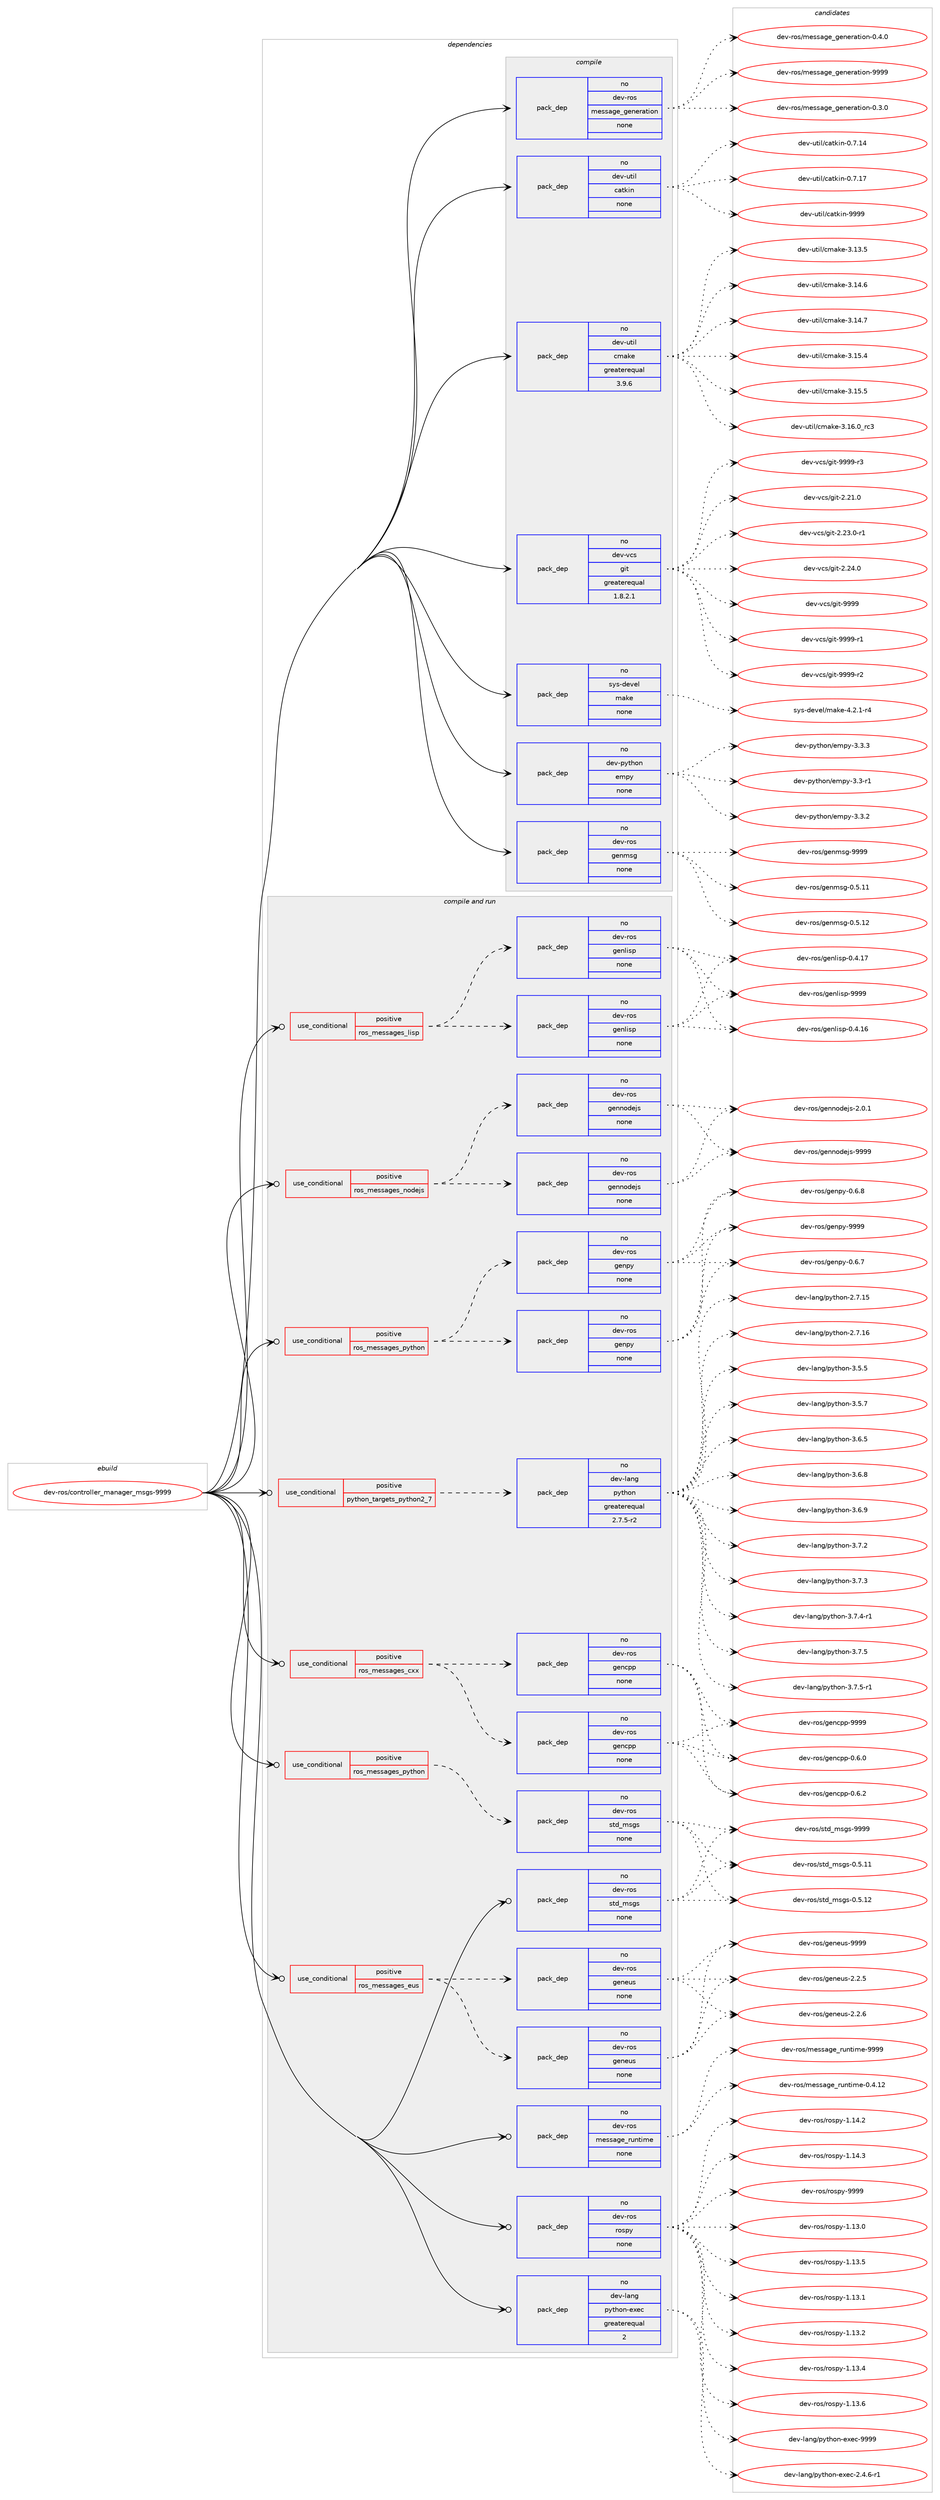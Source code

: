 digraph prolog {

# *************
# Graph options
# *************

newrank=true;
concentrate=true;
compound=true;
graph [rankdir=LR,fontname=Helvetica,fontsize=10,ranksep=1.5];#, ranksep=2.5, nodesep=0.2];
edge  [arrowhead=vee];
node  [fontname=Helvetica,fontsize=10];

# **********
# The ebuild
# **********

subgraph cluster_leftcol {
color=gray;
rank=same;
label=<<i>ebuild</i>>;
id [label="dev-ros/controller_manager_msgs-9999", color=red, width=4, href="../dev-ros/controller_manager_msgs-9999.svg"];
}

# ****************
# The dependencies
# ****************

subgraph cluster_midcol {
color=gray;
label=<<i>dependencies</i>>;
subgraph cluster_compile {
fillcolor="#eeeeee";
style=filled;
label=<<i>compile</i>>;
subgraph pack485468 {
dependency650347 [label=<<TABLE BORDER="0" CELLBORDER="1" CELLSPACING="0" CELLPADDING="4" WIDTH="220"><TR><TD ROWSPAN="6" CELLPADDING="30">pack_dep</TD></TR><TR><TD WIDTH="110">no</TD></TR><TR><TD>dev-python</TD></TR><TR><TD>empy</TD></TR><TR><TD>none</TD></TR><TR><TD></TD></TR></TABLE>>, shape=none, color=blue];
}
id:e -> dependency650347:w [weight=20,style="solid",arrowhead="vee"];
subgraph pack485469 {
dependency650348 [label=<<TABLE BORDER="0" CELLBORDER="1" CELLSPACING="0" CELLPADDING="4" WIDTH="220"><TR><TD ROWSPAN="6" CELLPADDING="30">pack_dep</TD></TR><TR><TD WIDTH="110">no</TD></TR><TR><TD>dev-ros</TD></TR><TR><TD>genmsg</TD></TR><TR><TD>none</TD></TR><TR><TD></TD></TR></TABLE>>, shape=none, color=blue];
}
id:e -> dependency650348:w [weight=20,style="solid",arrowhead="vee"];
subgraph pack485470 {
dependency650349 [label=<<TABLE BORDER="0" CELLBORDER="1" CELLSPACING="0" CELLPADDING="4" WIDTH="220"><TR><TD ROWSPAN="6" CELLPADDING="30">pack_dep</TD></TR><TR><TD WIDTH="110">no</TD></TR><TR><TD>dev-ros</TD></TR><TR><TD>message_generation</TD></TR><TR><TD>none</TD></TR><TR><TD></TD></TR></TABLE>>, shape=none, color=blue];
}
id:e -> dependency650349:w [weight=20,style="solid",arrowhead="vee"];
subgraph pack485471 {
dependency650350 [label=<<TABLE BORDER="0" CELLBORDER="1" CELLSPACING="0" CELLPADDING="4" WIDTH="220"><TR><TD ROWSPAN="6" CELLPADDING="30">pack_dep</TD></TR><TR><TD WIDTH="110">no</TD></TR><TR><TD>dev-util</TD></TR><TR><TD>catkin</TD></TR><TR><TD>none</TD></TR><TR><TD></TD></TR></TABLE>>, shape=none, color=blue];
}
id:e -> dependency650350:w [weight=20,style="solid",arrowhead="vee"];
subgraph pack485472 {
dependency650351 [label=<<TABLE BORDER="0" CELLBORDER="1" CELLSPACING="0" CELLPADDING="4" WIDTH="220"><TR><TD ROWSPAN="6" CELLPADDING="30">pack_dep</TD></TR><TR><TD WIDTH="110">no</TD></TR><TR><TD>dev-util</TD></TR><TR><TD>cmake</TD></TR><TR><TD>greaterequal</TD></TR><TR><TD>3.9.6</TD></TR></TABLE>>, shape=none, color=blue];
}
id:e -> dependency650351:w [weight=20,style="solid",arrowhead="vee"];
subgraph pack485473 {
dependency650352 [label=<<TABLE BORDER="0" CELLBORDER="1" CELLSPACING="0" CELLPADDING="4" WIDTH="220"><TR><TD ROWSPAN="6" CELLPADDING="30">pack_dep</TD></TR><TR><TD WIDTH="110">no</TD></TR><TR><TD>dev-vcs</TD></TR><TR><TD>git</TD></TR><TR><TD>greaterequal</TD></TR><TR><TD>1.8.2.1</TD></TR></TABLE>>, shape=none, color=blue];
}
id:e -> dependency650352:w [weight=20,style="solid",arrowhead="vee"];
subgraph pack485474 {
dependency650353 [label=<<TABLE BORDER="0" CELLBORDER="1" CELLSPACING="0" CELLPADDING="4" WIDTH="220"><TR><TD ROWSPAN="6" CELLPADDING="30">pack_dep</TD></TR><TR><TD WIDTH="110">no</TD></TR><TR><TD>sys-devel</TD></TR><TR><TD>make</TD></TR><TR><TD>none</TD></TR><TR><TD></TD></TR></TABLE>>, shape=none, color=blue];
}
id:e -> dependency650353:w [weight=20,style="solid",arrowhead="vee"];
}
subgraph cluster_compileandrun {
fillcolor="#eeeeee";
style=filled;
label=<<i>compile and run</i>>;
subgraph cond152973 {
dependency650354 [label=<<TABLE BORDER="0" CELLBORDER="1" CELLSPACING="0" CELLPADDING="4"><TR><TD ROWSPAN="3" CELLPADDING="10">use_conditional</TD></TR><TR><TD>positive</TD></TR><TR><TD>python_targets_python2_7</TD></TR></TABLE>>, shape=none, color=red];
subgraph pack485475 {
dependency650355 [label=<<TABLE BORDER="0" CELLBORDER="1" CELLSPACING="0" CELLPADDING="4" WIDTH="220"><TR><TD ROWSPAN="6" CELLPADDING="30">pack_dep</TD></TR><TR><TD WIDTH="110">no</TD></TR><TR><TD>dev-lang</TD></TR><TR><TD>python</TD></TR><TR><TD>greaterequal</TD></TR><TR><TD>2.7.5-r2</TD></TR></TABLE>>, shape=none, color=blue];
}
dependency650354:e -> dependency650355:w [weight=20,style="dashed",arrowhead="vee"];
}
id:e -> dependency650354:w [weight=20,style="solid",arrowhead="odotvee"];
subgraph cond152974 {
dependency650356 [label=<<TABLE BORDER="0" CELLBORDER="1" CELLSPACING="0" CELLPADDING="4"><TR><TD ROWSPAN="3" CELLPADDING="10">use_conditional</TD></TR><TR><TD>positive</TD></TR><TR><TD>ros_messages_cxx</TD></TR></TABLE>>, shape=none, color=red];
subgraph pack485476 {
dependency650357 [label=<<TABLE BORDER="0" CELLBORDER="1" CELLSPACING="0" CELLPADDING="4" WIDTH="220"><TR><TD ROWSPAN="6" CELLPADDING="30">pack_dep</TD></TR><TR><TD WIDTH="110">no</TD></TR><TR><TD>dev-ros</TD></TR><TR><TD>gencpp</TD></TR><TR><TD>none</TD></TR><TR><TD></TD></TR></TABLE>>, shape=none, color=blue];
}
dependency650356:e -> dependency650357:w [weight=20,style="dashed",arrowhead="vee"];
subgraph pack485477 {
dependency650358 [label=<<TABLE BORDER="0" CELLBORDER="1" CELLSPACING="0" CELLPADDING="4" WIDTH="220"><TR><TD ROWSPAN="6" CELLPADDING="30">pack_dep</TD></TR><TR><TD WIDTH="110">no</TD></TR><TR><TD>dev-ros</TD></TR><TR><TD>gencpp</TD></TR><TR><TD>none</TD></TR><TR><TD></TD></TR></TABLE>>, shape=none, color=blue];
}
dependency650356:e -> dependency650358:w [weight=20,style="dashed",arrowhead="vee"];
}
id:e -> dependency650356:w [weight=20,style="solid",arrowhead="odotvee"];
subgraph cond152975 {
dependency650359 [label=<<TABLE BORDER="0" CELLBORDER="1" CELLSPACING="0" CELLPADDING="4"><TR><TD ROWSPAN="3" CELLPADDING="10">use_conditional</TD></TR><TR><TD>positive</TD></TR><TR><TD>ros_messages_eus</TD></TR></TABLE>>, shape=none, color=red];
subgraph pack485478 {
dependency650360 [label=<<TABLE BORDER="0" CELLBORDER="1" CELLSPACING="0" CELLPADDING="4" WIDTH="220"><TR><TD ROWSPAN="6" CELLPADDING="30">pack_dep</TD></TR><TR><TD WIDTH="110">no</TD></TR><TR><TD>dev-ros</TD></TR><TR><TD>geneus</TD></TR><TR><TD>none</TD></TR><TR><TD></TD></TR></TABLE>>, shape=none, color=blue];
}
dependency650359:e -> dependency650360:w [weight=20,style="dashed",arrowhead="vee"];
subgraph pack485479 {
dependency650361 [label=<<TABLE BORDER="0" CELLBORDER="1" CELLSPACING="0" CELLPADDING="4" WIDTH="220"><TR><TD ROWSPAN="6" CELLPADDING="30">pack_dep</TD></TR><TR><TD WIDTH="110">no</TD></TR><TR><TD>dev-ros</TD></TR><TR><TD>geneus</TD></TR><TR><TD>none</TD></TR><TR><TD></TD></TR></TABLE>>, shape=none, color=blue];
}
dependency650359:e -> dependency650361:w [weight=20,style="dashed",arrowhead="vee"];
}
id:e -> dependency650359:w [weight=20,style="solid",arrowhead="odotvee"];
subgraph cond152976 {
dependency650362 [label=<<TABLE BORDER="0" CELLBORDER="1" CELLSPACING="0" CELLPADDING="4"><TR><TD ROWSPAN="3" CELLPADDING="10">use_conditional</TD></TR><TR><TD>positive</TD></TR><TR><TD>ros_messages_lisp</TD></TR></TABLE>>, shape=none, color=red];
subgraph pack485480 {
dependency650363 [label=<<TABLE BORDER="0" CELLBORDER="1" CELLSPACING="0" CELLPADDING="4" WIDTH="220"><TR><TD ROWSPAN="6" CELLPADDING="30">pack_dep</TD></TR><TR><TD WIDTH="110">no</TD></TR><TR><TD>dev-ros</TD></TR><TR><TD>genlisp</TD></TR><TR><TD>none</TD></TR><TR><TD></TD></TR></TABLE>>, shape=none, color=blue];
}
dependency650362:e -> dependency650363:w [weight=20,style="dashed",arrowhead="vee"];
subgraph pack485481 {
dependency650364 [label=<<TABLE BORDER="0" CELLBORDER="1" CELLSPACING="0" CELLPADDING="4" WIDTH="220"><TR><TD ROWSPAN="6" CELLPADDING="30">pack_dep</TD></TR><TR><TD WIDTH="110">no</TD></TR><TR><TD>dev-ros</TD></TR><TR><TD>genlisp</TD></TR><TR><TD>none</TD></TR><TR><TD></TD></TR></TABLE>>, shape=none, color=blue];
}
dependency650362:e -> dependency650364:w [weight=20,style="dashed",arrowhead="vee"];
}
id:e -> dependency650362:w [weight=20,style="solid",arrowhead="odotvee"];
subgraph cond152977 {
dependency650365 [label=<<TABLE BORDER="0" CELLBORDER="1" CELLSPACING="0" CELLPADDING="4"><TR><TD ROWSPAN="3" CELLPADDING="10">use_conditional</TD></TR><TR><TD>positive</TD></TR><TR><TD>ros_messages_nodejs</TD></TR></TABLE>>, shape=none, color=red];
subgraph pack485482 {
dependency650366 [label=<<TABLE BORDER="0" CELLBORDER="1" CELLSPACING="0" CELLPADDING="4" WIDTH="220"><TR><TD ROWSPAN="6" CELLPADDING="30">pack_dep</TD></TR><TR><TD WIDTH="110">no</TD></TR><TR><TD>dev-ros</TD></TR><TR><TD>gennodejs</TD></TR><TR><TD>none</TD></TR><TR><TD></TD></TR></TABLE>>, shape=none, color=blue];
}
dependency650365:e -> dependency650366:w [weight=20,style="dashed",arrowhead="vee"];
subgraph pack485483 {
dependency650367 [label=<<TABLE BORDER="0" CELLBORDER="1" CELLSPACING="0" CELLPADDING="4" WIDTH="220"><TR><TD ROWSPAN="6" CELLPADDING="30">pack_dep</TD></TR><TR><TD WIDTH="110">no</TD></TR><TR><TD>dev-ros</TD></TR><TR><TD>gennodejs</TD></TR><TR><TD>none</TD></TR><TR><TD></TD></TR></TABLE>>, shape=none, color=blue];
}
dependency650365:e -> dependency650367:w [weight=20,style="dashed",arrowhead="vee"];
}
id:e -> dependency650365:w [weight=20,style="solid",arrowhead="odotvee"];
subgraph cond152978 {
dependency650368 [label=<<TABLE BORDER="0" CELLBORDER="1" CELLSPACING="0" CELLPADDING="4"><TR><TD ROWSPAN="3" CELLPADDING="10">use_conditional</TD></TR><TR><TD>positive</TD></TR><TR><TD>ros_messages_python</TD></TR></TABLE>>, shape=none, color=red];
subgraph pack485484 {
dependency650369 [label=<<TABLE BORDER="0" CELLBORDER="1" CELLSPACING="0" CELLPADDING="4" WIDTH="220"><TR><TD ROWSPAN="6" CELLPADDING="30">pack_dep</TD></TR><TR><TD WIDTH="110">no</TD></TR><TR><TD>dev-ros</TD></TR><TR><TD>genpy</TD></TR><TR><TD>none</TD></TR><TR><TD></TD></TR></TABLE>>, shape=none, color=blue];
}
dependency650368:e -> dependency650369:w [weight=20,style="dashed",arrowhead="vee"];
subgraph pack485485 {
dependency650370 [label=<<TABLE BORDER="0" CELLBORDER="1" CELLSPACING="0" CELLPADDING="4" WIDTH="220"><TR><TD ROWSPAN="6" CELLPADDING="30">pack_dep</TD></TR><TR><TD WIDTH="110">no</TD></TR><TR><TD>dev-ros</TD></TR><TR><TD>genpy</TD></TR><TR><TD>none</TD></TR><TR><TD></TD></TR></TABLE>>, shape=none, color=blue];
}
dependency650368:e -> dependency650370:w [weight=20,style="dashed",arrowhead="vee"];
}
id:e -> dependency650368:w [weight=20,style="solid",arrowhead="odotvee"];
subgraph cond152979 {
dependency650371 [label=<<TABLE BORDER="0" CELLBORDER="1" CELLSPACING="0" CELLPADDING="4"><TR><TD ROWSPAN="3" CELLPADDING="10">use_conditional</TD></TR><TR><TD>positive</TD></TR><TR><TD>ros_messages_python</TD></TR></TABLE>>, shape=none, color=red];
subgraph pack485486 {
dependency650372 [label=<<TABLE BORDER="0" CELLBORDER="1" CELLSPACING="0" CELLPADDING="4" WIDTH="220"><TR><TD ROWSPAN="6" CELLPADDING="30">pack_dep</TD></TR><TR><TD WIDTH="110">no</TD></TR><TR><TD>dev-ros</TD></TR><TR><TD>std_msgs</TD></TR><TR><TD>none</TD></TR><TR><TD></TD></TR></TABLE>>, shape=none, color=blue];
}
dependency650371:e -> dependency650372:w [weight=20,style="dashed",arrowhead="vee"];
}
id:e -> dependency650371:w [weight=20,style="solid",arrowhead="odotvee"];
subgraph pack485487 {
dependency650373 [label=<<TABLE BORDER="0" CELLBORDER="1" CELLSPACING="0" CELLPADDING="4" WIDTH="220"><TR><TD ROWSPAN="6" CELLPADDING="30">pack_dep</TD></TR><TR><TD WIDTH="110">no</TD></TR><TR><TD>dev-lang</TD></TR><TR><TD>python-exec</TD></TR><TR><TD>greaterequal</TD></TR><TR><TD>2</TD></TR></TABLE>>, shape=none, color=blue];
}
id:e -> dependency650373:w [weight=20,style="solid",arrowhead="odotvee"];
subgraph pack485488 {
dependency650374 [label=<<TABLE BORDER="0" CELLBORDER="1" CELLSPACING="0" CELLPADDING="4" WIDTH="220"><TR><TD ROWSPAN="6" CELLPADDING="30">pack_dep</TD></TR><TR><TD WIDTH="110">no</TD></TR><TR><TD>dev-ros</TD></TR><TR><TD>message_runtime</TD></TR><TR><TD>none</TD></TR><TR><TD></TD></TR></TABLE>>, shape=none, color=blue];
}
id:e -> dependency650374:w [weight=20,style="solid",arrowhead="odotvee"];
subgraph pack485489 {
dependency650375 [label=<<TABLE BORDER="0" CELLBORDER="1" CELLSPACING="0" CELLPADDING="4" WIDTH="220"><TR><TD ROWSPAN="6" CELLPADDING="30">pack_dep</TD></TR><TR><TD WIDTH="110">no</TD></TR><TR><TD>dev-ros</TD></TR><TR><TD>rospy</TD></TR><TR><TD>none</TD></TR><TR><TD></TD></TR></TABLE>>, shape=none, color=blue];
}
id:e -> dependency650375:w [weight=20,style="solid",arrowhead="odotvee"];
subgraph pack485490 {
dependency650376 [label=<<TABLE BORDER="0" CELLBORDER="1" CELLSPACING="0" CELLPADDING="4" WIDTH="220"><TR><TD ROWSPAN="6" CELLPADDING="30">pack_dep</TD></TR><TR><TD WIDTH="110">no</TD></TR><TR><TD>dev-ros</TD></TR><TR><TD>std_msgs</TD></TR><TR><TD>none</TD></TR><TR><TD></TD></TR></TABLE>>, shape=none, color=blue];
}
id:e -> dependency650376:w [weight=20,style="solid",arrowhead="odotvee"];
}
subgraph cluster_run {
fillcolor="#eeeeee";
style=filled;
label=<<i>run</i>>;
}
}

# **************
# The candidates
# **************

subgraph cluster_choices {
rank=same;
color=gray;
label=<<i>candidates</i>>;

subgraph choice485468 {
color=black;
nodesep=1;
choice1001011184511212111610411111047101109112121455146514511449 [label="dev-python/empy-3.3-r1", color=red, width=4,href="../dev-python/empy-3.3-r1.svg"];
choice1001011184511212111610411111047101109112121455146514650 [label="dev-python/empy-3.3.2", color=red, width=4,href="../dev-python/empy-3.3.2.svg"];
choice1001011184511212111610411111047101109112121455146514651 [label="dev-python/empy-3.3.3", color=red, width=4,href="../dev-python/empy-3.3.3.svg"];
dependency650347:e -> choice1001011184511212111610411111047101109112121455146514511449:w [style=dotted,weight="100"];
dependency650347:e -> choice1001011184511212111610411111047101109112121455146514650:w [style=dotted,weight="100"];
dependency650347:e -> choice1001011184511212111610411111047101109112121455146514651:w [style=dotted,weight="100"];
}
subgraph choice485469 {
color=black;
nodesep=1;
choice100101118451141111154710310111010911510345484653464949 [label="dev-ros/genmsg-0.5.11", color=red, width=4,href="../dev-ros/genmsg-0.5.11.svg"];
choice100101118451141111154710310111010911510345484653464950 [label="dev-ros/genmsg-0.5.12", color=red, width=4,href="../dev-ros/genmsg-0.5.12.svg"];
choice10010111845114111115471031011101091151034557575757 [label="dev-ros/genmsg-9999", color=red, width=4,href="../dev-ros/genmsg-9999.svg"];
dependency650348:e -> choice100101118451141111154710310111010911510345484653464949:w [style=dotted,weight="100"];
dependency650348:e -> choice100101118451141111154710310111010911510345484653464950:w [style=dotted,weight="100"];
dependency650348:e -> choice10010111845114111115471031011101091151034557575757:w [style=dotted,weight="100"];
}
subgraph choice485470 {
color=black;
nodesep=1;
choice1001011184511411111547109101115115971031019510310111010111497116105111110454846514648 [label="dev-ros/message_generation-0.3.0", color=red, width=4,href="../dev-ros/message_generation-0.3.0.svg"];
choice1001011184511411111547109101115115971031019510310111010111497116105111110454846524648 [label="dev-ros/message_generation-0.4.0", color=red, width=4,href="../dev-ros/message_generation-0.4.0.svg"];
choice10010111845114111115471091011151159710310195103101110101114971161051111104557575757 [label="dev-ros/message_generation-9999", color=red, width=4,href="../dev-ros/message_generation-9999.svg"];
dependency650349:e -> choice1001011184511411111547109101115115971031019510310111010111497116105111110454846514648:w [style=dotted,weight="100"];
dependency650349:e -> choice1001011184511411111547109101115115971031019510310111010111497116105111110454846524648:w [style=dotted,weight="100"];
dependency650349:e -> choice10010111845114111115471091011151159710310195103101110101114971161051111104557575757:w [style=dotted,weight="100"];
}
subgraph choice485471 {
color=black;
nodesep=1;
choice1001011184511711610510847999711610710511045484655464952 [label="dev-util/catkin-0.7.14", color=red, width=4,href="../dev-util/catkin-0.7.14.svg"];
choice1001011184511711610510847999711610710511045484655464955 [label="dev-util/catkin-0.7.17", color=red, width=4,href="../dev-util/catkin-0.7.17.svg"];
choice100101118451171161051084799971161071051104557575757 [label="dev-util/catkin-9999", color=red, width=4,href="../dev-util/catkin-9999.svg"];
dependency650350:e -> choice1001011184511711610510847999711610710511045484655464952:w [style=dotted,weight="100"];
dependency650350:e -> choice1001011184511711610510847999711610710511045484655464955:w [style=dotted,weight="100"];
dependency650350:e -> choice100101118451171161051084799971161071051104557575757:w [style=dotted,weight="100"];
}
subgraph choice485472 {
color=black;
nodesep=1;
choice1001011184511711610510847991099710710145514649514653 [label="dev-util/cmake-3.13.5", color=red, width=4,href="../dev-util/cmake-3.13.5.svg"];
choice1001011184511711610510847991099710710145514649524654 [label="dev-util/cmake-3.14.6", color=red, width=4,href="../dev-util/cmake-3.14.6.svg"];
choice1001011184511711610510847991099710710145514649524655 [label="dev-util/cmake-3.14.7", color=red, width=4,href="../dev-util/cmake-3.14.7.svg"];
choice1001011184511711610510847991099710710145514649534652 [label="dev-util/cmake-3.15.4", color=red, width=4,href="../dev-util/cmake-3.15.4.svg"];
choice1001011184511711610510847991099710710145514649534653 [label="dev-util/cmake-3.15.5", color=red, width=4,href="../dev-util/cmake-3.15.5.svg"];
choice1001011184511711610510847991099710710145514649544648951149951 [label="dev-util/cmake-3.16.0_rc3", color=red, width=4,href="../dev-util/cmake-3.16.0_rc3.svg"];
dependency650351:e -> choice1001011184511711610510847991099710710145514649514653:w [style=dotted,weight="100"];
dependency650351:e -> choice1001011184511711610510847991099710710145514649524654:w [style=dotted,weight="100"];
dependency650351:e -> choice1001011184511711610510847991099710710145514649524655:w [style=dotted,weight="100"];
dependency650351:e -> choice1001011184511711610510847991099710710145514649534652:w [style=dotted,weight="100"];
dependency650351:e -> choice1001011184511711610510847991099710710145514649534653:w [style=dotted,weight="100"];
dependency650351:e -> choice1001011184511711610510847991099710710145514649544648951149951:w [style=dotted,weight="100"];
}
subgraph choice485473 {
color=black;
nodesep=1;
choice10010111845118991154710310511645504650494648 [label="dev-vcs/git-2.21.0", color=red, width=4,href="../dev-vcs/git-2.21.0.svg"];
choice100101118451189911547103105116455046505146484511449 [label="dev-vcs/git-2.23.0-r1", color=red, width=4,href="../dev-vcs/git-2.23.0-r1.svg"];
choice10010111845118991154710310511645504650524648 [label="dev-vcs/git-2.24.0", color=red, width=4,href="../dev-vcs/git-2.24.0.svg"];
choice1001011184511899115471031051164557575757 [label="dev-vcs/git-9999", color=red, width=4,href="../dev-vcs/git-9999.svg"];
choice10010111845118991154710310511645575757574511449 [label="dev-vcs/git-9999-r1", color=red, width=4,href="../dev-vcs/git-9999-r1.svg"];
choice10010111845118991154710310511645575757574511450 [label="dev-vcs/git-9999-r2", color=red, width=4,href="../dev-vcs/git-9999-r2.svg"];
choice10010111845118991154710310511645575757574511451 [label="dev-vcs/git-9999-r3", color=red, width=4,href="../dev-vcs/git-9999-r3.svg"];
dependency650352:e -> choice10010111845118991154710310511645504650494648:w [style=dotted,weight="100"];
dependency650352:e -> choice100101118451189911547103105116455046505146484511449:w [style=dotted,weight="100"];
dependency650352:e -> choice10010111845118991154710310511645504650524648:w [style=dotted,weight="100"];
dependency650352:e -> choice1001011184511899115471031051164557575757:w [style=dotted,weight="100"];
dependency650352:e -> choice10010111845118991154710310511645575757574511449:w [style=dotted,weight="100"];
dependency650352:e -> choice10010111845118991154710310511645575757574511450:w [style=dotted,weight="100"];
dependency650352:e -> choice10010111845118991154710310511645575757574511451:w [style=dotted,weight="100"];
}
subgraph choice485474 {
color=black;
nodesep=1;
choice1151211154510010111810110847109971071014552465046494511452 [label="sys-devel/make-4.2.1-r4", color=red, width=4,href="../sys-devel/make-4.2.1-r4.svg"];
dependency650353:e -> choice1151211154510010111810110847109971071014552465046494511452:w [style=dotted,weight="100"];
}
subgraph choice485475 {
color=black;
nodesep=1;
choice10010111845108971101034711212111610411111045504655464953 [label="dev-lang/python-2.7.15", color=red, width=4,href="../dev-lang/python-2.7.15.svg"];
choice10010111845108971101034711212111610411111045504655464954 [label="dev-lang/python-2.7.16", color=red, width=4,href="../dev-lang/python-2.7.16.svg"];
choice100101118451089711010347112121116104111110455146534653 [label="dev-lang/python-3.5.5", color=red, width=4,href="../dev-lang/python-3.5.5.svg"];
choice100101118451089711010347112121116104111110455146534655 [label="dev-lang/python-3.5.7", color=red, width=4,href="../dev-lang/python-3.5.7.svg"];
choice100101118451089711010347112121116104111110455146544653 [label="dev-lang/python-3.6.5", color=red, width=4,href="../dev-lang/python-3.6.5.svg"];
choice100101118451089711010347112121116104111110455146544656 [label="dev-lang/python-3.6.8", color=red, width=4,href="../dev-lang/python-3.6.8.svg"];
choice100101118451089711010347112121116104111110455146544657 [label="dev-lang/python-3.6.9", color=red, width=4,href="../dev-lang/python-3.6.9.svg"];
choice100101118451089711010347112121116104111110455146554650 [label="dev-lang/python-3.7.2", color=red, width=4,href="../dev-lang/python-3.7.2.svg"];
choice100101118451089711010347112121116104111110455146554651 [label="dev-lang/python-3.7.3", color=red, width=4,href="../dev-lang/python-3.7.3.svg"];
choice1001011184510897110103471121211161041111104551465546524511449 [label="dev-lang/python-3.7.4-r1", color=red, width=4,href="../dev-lang/python-3.7.4-r1.svg"];
choice100101118451089711010347112121116104111110455146554653 [label="dev-lang/python-3.7.5", color=red, width=4,href="../dev-lang/python-3.7.5.svg"];
choice1001011184510897110103471121211161041111104551465546534511449 [label="dev-lang/python-3.7.5-r1", color=red, width=4,href="../dev-lang/python-3.7.5-r1.svg"];
dependency650355:e -> choice10010111845108971101034711212111610411111045504655464953:w [style=dotted,weight="100"];
dependency650355:e -> choice10010111845108971101034711212111610411111045504655464954:w [style=dotted,weight="100"];
dependency650355:e -> choice100101118451089711010347112121116104111110455146534653:w [style=dotted,weight="100"];
dependency650355:e -> choice100101118451089711010347112121116104111110455146534655:w [style=dotted,weight="100"];
dependency650355:e -> choice100101118451089711010347112121116104111110455146544653:w [style=dotted,weight="100"];
dependency650355:e -> choice100101118451089711010347112121116104111110455146544656:w [style=dotted,weight="100"];
dependency650355:e -> choice100101118451089711010347112121116104111110455146544657:w [style=dotted,weight="100"];
dependency650355:e -> choice100101118451089711010347112121116104111110455146554650:w [style=dotted,weight="100"];
dependency650355:e -> choice100101118451089711010347112121116104111110455146554651:w [style=dotted,weight="100"];
dependency650355:e -> choice1001011184510897110103471121211161041111104551465546524511449:w [style=dotted,weight="100"];
dependency650355:e -> choice100101118451089711010347112121116104111110455146554653:w [style=dotted,weight="100"];
dependency650355:e -> choice1001011184510897110103471121211161041111104551465546534511449:w [style=dotted,weight="100"];
}
subgraph choice485476 {
color=black;
nodesep=1;
choice100101118451141111154710310111099112112454846544648 [label="dev-ros/gencpp-0.6.0", color=red, width=4,href="../dev-ros/gencpp-0.6.0.svg"];
choice100101118451141111154710310111099112112454846544650 [label="dev-ros/gencpp-0.6.2", color=red, width=4,href="../dev-ros/gencpp-0.6.2.svg"];
choice1001011184511411111547103101110991121124557575757 [label="dev-ros/gencpp-9999", color=red, width=4,href="../dev-ros/gencpp-9999.svg"];
dependency650357:e -> choice100101118451141111154710310111099112112454846544648:w [style=dotted,weight="100"];
dependency650357:e -> choice100101118451141111154710310111099112112454846544650:w [style=dotted,weight="100"];
dependency650357:e -> choice1001011184511411111547103101110991121124557575757:w [style=dotted,weight="100"];
}
subgraph choice485477 {
color=black;
nodesep=1;
choice100101118451141111154710310111099112112454846544648 [label="dev-ros/gencpp-0.6.0", color=red, width=4,href="../dev-ros/gencpp-0.6.0.svg"];
choice100101118451141111154710310111099112112454846544650 [label="dev-ros/gencpp-0.6.2", color=red, width=4,href="../dev-ros/gencpp-0.6.2.svg"];
choice1001011184511411111547103101110991121124557575757 [label="dev-ros/gencpp-9999", color=red, width=4,href="../dev-ros/gencpp-9999.svg"];
dependency650358:e -> choice100101118451141111154710310111099112112454846544648:w [style=dotted,weight="100"];
dependency650358:e -> choice100101118451141111154710310111099112112454846544650:w [style=dotted,weight="100"];
dependency650358:e -> choice1001011184511411111547103101110991121124557575757:w [style=dotted,weight="100"];
}
subgraph choice485478 {
color=black;
nodesep=1;
choice1001011184511411111547103101110101117115455046504653 [label="dev-ros/geneus-2.2.5", color=red, width=4,href="../dev-ros/geneus-2.2.5.svg"];
choice1001011184511411111547103101110101117115455046504654 [label="dev-ros/geneus-2.2.6", color=red, width=4,href="../dev-ros/geneus-2.2.6.svg"];
choice10010111845114111115471031011101011171154557575757 [label="dev-ros/geneus-9999", color=red, width=4,href="../dev-ros/geneus-9999.svg"];
dependency650360:e -> choice1001011184511411111547103101110101117115455046504653:w [style=dotted,weight="100"];
dependency650360:e -> choice1001011184511411111547103101110101117115455046504654:w [style=dotted,weight="100"];
dependency650360:e -> choice10010111845114111115471031011101011171154557575757:w [style=dotted,weight="100"];
}
subgraph choice485479 {
color=black;
nodesep=1;
choice1001011184511411111547103101110101117115455046504653 [label="dev-ros/geneus-2.2.5", color=red, width=4,href="../dev-ros/geneus-2.2.5.svg"];
choice1001011184511411111547103101110101117115455046504654 [label="dev-ros/geneus-2.2.6", color=red, width=4,href="../dev-ros/geneus-2.2.6.svg"];
choice10010111845114111115471031011101011171154557575757 [label="dev-ros/geneus-9999", color=red, width=4,href="../dev-ros/geneus-9999.svg"];
dependency650361:e -> choice1001011184511411111547103101110101117115455046504653:w [style=dotted,weight="100"];
dependency650361:e -> choice1001011184511411111547103101110101117115455046504654:w [style=dotted,weight="100"];
dependency650361:e -> choice10010111845114111115471031011101011171154557575757:w [style=dotted,weight="100"];
}
subgraph choice485480 {
color=black;
nodesep=1;
choice100101118451141111154710310111010810511511245484652464954 [label="dev-ros/genlisp-0.4.16", color=red, width=4,href="../dev-ros/genlisp-0.4.16.svg"];
choice100101118451141111154710310111010810511511245484652464955 [label="dev-ros/genlisp-0.4.17", color=red, width=4,href="../dev-ros/genlisp-0.4.17.svg"];
choice10010111845114111115471031011101081051151124557575757 [label="dev-ros/genlisp-9999", color=red, width=4,href="../dev-ros/genlisp-9999.svg"];
dependency650363:e -> choice100101118451141111154710310111010810511511245484652464954:w [style=dotted,weight="100"];
dependency650363:e -> choice100101118451141111154710310111010810511511245484652464955:w [style=dotted,weight="100"];
dependency650363:e -> choice10010111845114111115471031011101081051151124557575757:w [style=dotted,weight="100"];
}
subgraph choice485481 {
color=black;
nodesep=1;
choice100101118451141111154710310111010810511511245484652464954 [label="dev-ros/genlisp-0.4.16", color=red, width=4,href="../dev-ros/genlisp-0.4.16.svg"];
choice100101118451141111154710310111010810511511245484652464955 [label="dev-ros/genlisp-0.4.17", color=red, width=4,href="../dev-ros/genlisp-0.4.17.svg"];
choice10010111845114111115471031011101081051151124557575757 [label="dev-ros/genlisp-9999", color=red, width=4,href="../dev-ros/genlisp-9999.svg"];
dependency650364:e -> choice100101118451141111154710310111010810511511245484652464954:w [style=dotted,weight="100"];
dependency650364:e -> choice100101118451141111154710310111010810511511245484652464955:w [style=dotted,weight="100"];
dependency650364:e -> choice10010111845114111115471031011101081051151124557575757:w [style=dotted,weight="100"];
}
subgraph choice485482 {
color=black;
nodesep=1;
choice1001011184511411111547103101110110111100101106115455046484649 [label="dev-ros/gennodejs-2.0.1", color=red, width=4,href="../dev-ros/gennodejs-2.0.1.svg"];
choice10010111845114111115471031011101101111001011061154557575757 [label="dev-ros/gennodejs-9999", color=red, width=4,href="../dev-ros/gennodejs-9999.svg"];
dependency650366:e -> choice1001011184511411111547103101110110111100101106115455046484649:w [style=dotted,weight="100"];
dependency650366:e -> choice10010111845114111115471031011101101111001011061154557575757:w [style=dotted,weight="100"];
}
subgraph choice485483 {
color=black;
nodesep=1;
choice1001011184511411111547103101110110111100101106115455046484649 [label="dev-ros/gennodejs-2.0.1", color=red, width=4,href="../dev-ros/gennodejs-2.0.1.svg"];
choice10010111845114111115471031011101101111001011061154557575757 [label="dev-ros/gennodejs-9999", color=red, width=4,href="../dev-ros/gennodejs-9999.svg"];
dependency650367:e -> choice1001011184511411111547103101110110111100101106115455046484649:w [style=dotted,weight="100"];
dependency650367:e -> choice10010111845114111115471031011101101111001011061154557575757:w [style=dotted,weight="100"];
}
subgraph choice485484 {
color=black;
nodesep=1;
choice1001011184511411111547103101110112121454846544655 [label="dev-ros/genpy-0.6.7", color=red, width=4,href="../dev-ros/genpy-0.6.7.svg"];
choice1001011184511411111547103101110112121454846544656 [label="dev-ros/genpy-0.6.8", color=red, width=4,href="../dev-ros/genpy-0.6.8.svg"];
choice10010111845114111115471031011101121214557575757 [label="dev-ros/genpy-9999", color=red, width=4,href="../dev-ros/genpy-9999.svg"];
dependency650369:e -> choice1001011184511411111547103101110112121454846544655:w [style=dotted,weight="100"];
dependency650369:e -> choice1001011184511411111547103101110112121454846544656:w [style=dotted,weight="100"];
dependency650369:e -> choice10010111845114111115471031011101121214557575757:w [style=dotted,weight="100"];
}
subgraph choice485485 {
color=black;
nodesep=1;
choice1001011184511411111547103101110112121454846544655 [label="dev-ros/genpy-0.6.7", color=red, width=4,href="../dev-ros/genpy-0.6.7.svg"];
choice1001011184511411111547103101110112121454846544656 [label="dev-ros/genpy-0.6.8", color=red, width=4,href="../dev-ros/genpy-0.6.8.svg"];
choice10010111845114111115471031011101121214557575757 [label="dev-ros/genpy-9999", color=red, width=4,href="../dev-ros/genpy-9999.svg"];
dependency650370:e -> choice1001011184511411111547103101110112121454846544655:w [style=dotted,weight="100"];
dependency650370:e -> choice1001011184511411111547103101110112121454846544656:w [style=dotted,weight="100"];
dependency650370:e -> choice10010111845114111115471031011101121214557575757:w [style=dotted,weight="100"];
}
subgraph choice485486 {
color=black;
nodesep=1;
choice10010111845114111115471151161009510911510311545484653464949 [label="dev-ros/std_msgs-0.5.11", color=red, width=4,href="../dev-ros/std_msgs-0.5.11.svg"];
choice10010111845114111115471151161009510911510311545484653464950 [label="dev-ros/std_msgs-0.5.12", color=red, width=4,href="../dev-ros/std_msgs-0.5.12.svg"];
choice1001011184511411111547115116100951091151031154557575757 [label="dev-ros/std_msgs-9999", color=red, width=4,href="../dev-ros/std_msgs-9999.svg"];
dependency650372:e -> choice10010111845114111115471151161009510911510311545484653464949:w [style=dotted,weight="100"];
dependency650372:e -> choice10010111845114111115471151161009510911510311545484653464950:w [style=dotted,weight="100"];
dependency650372:e -> choice1001011184511411111547115116100951091151031154557575757:w [style=dotted,weight="100"];
}
subgraph choice485487 {
color=black;
nodesep=1;
choice10010111845108971101034711212111610411111045101120101994550465246544511449 [label="dev-lang/python-exec-2.4.6-r1", color=red, width=4,href="../dev-lang/python-exec-2.4.6-r1.svg"];
choice10010111845108971101034711212111610411111045101120101994557575757 [label="dev-lang/python-exec-9999", color=red, width=4,href="../dev-lang/python-exec-9999.svg"];
dependency650373:e -> choice10010111845108971101034711212111610411111045101120101994550465246544511449:w [style=dotted,weight="100"];
dependency650373:e -> choice10010111845108971101034711212111610411111045101120101994557575757:w [style=dotted,weight="100"];
}
subgraph choice485488 {
color=black;
nodesep=1;
choice1001011184511411111547109101115115971031019511411711011610510910145484652464950 [label="dev-ros/message_runtime-0.4.12", color=red, width=4,href="../dev-ros/message_runtime-0.4.12.svg"];
choice100101118451141111154710910111511597103101951141171101161051091014557575757 [label="dev-ros/message_runtime-9999", color=red, width=4,href="../dev-ros/message_runtime-9999.svg"];
dependency650374:e -> choice1001011184511411111547109101115115971031019511411711011610510910145484652464950:w [style=dotted,weight="100"];
dependency650374:e -> choice100101118451141111154710910111511597103101951141171101161051091014557575757:w [style=dotted,weight="100"];
}
subgraph choice485489 {
color=black;
nodesep=1;
choice100101118451141111154711411111511212145494649514648 [label="dev-ros/rospy-1.13.0", color=red, width=4,href="../dev-ros/rospy-1.13.0.svg"];
choice100101118451141111154711411111511212145494649514649 [label="dev-ros/rospy-1.13.1", color=red, width=4,href="../dev-ros/rospy-1.13.1.svg"];
choice100101118451141111154711411111511212145494649514650 [label="dev-ros/rospy-1.13.2", color=red, width=4,href="../dev-ros/rospy-1.13.2.svg"];
choice100101118451141111154711411111511212145494649514652 [label="dev-ros/rospy-1.13.4", color=red, width=4,href="../dev-ros/rospy-1.13.4.svg"];
choice100101118451141111154711411111511212145494649514653 [label="dev-ros/rospy-1.13.5", color=red, width=4,href="../dev-ros/rospy-1.13.5.svg"];
choice100101118451141111154711411111511212145494649514654 [label="dev-ros/rospy-1.13.6", color=red, width=4,href="../dev-ros/rospy-1.13.6.svg"];
choice100101118451141111154711411111511212145494649524650 [label="dev-ros/rospy-1.14.2", color=red, width=4,href="../dev-ros/rospy-1.14.2.svg"];
choice100101118451141111154711411111511212145494649524651 [label="dev-ros/rospy-1.14.3", color=red, width=4,href="../dev-ros/rospy-1.14.3.svg"];
choice10010111845114111115471141111151121214557575757 [label="dev-ros/rospy-9999", color=red, width=4,href="../dev-ros/rospy-9999.svg"];
dependency650375:e -> choice100101118451141111154711411111511212145494649514648:w [style=dotted,weight="100"];
dependency650375:e -> choice100101118451141111154711411111511212145494649514649:w [style=dotted,weight="100"];
dependency650375:e -> choice100101118451141111154711411111511212145494649514650:w [style=dotted,weight="100"];
dependency650375:e -> choice100101118451141111154711411111511212145494649514652:w [style=dotted,weight="100"];
dependency650375:e -> choice100101118451141111154711411111511212145494649514653:w [style=dotted,weight="100"];
dependency650375:e -> choice100101118451141111154711411111511212145494649514654:w [style=dotted,weight="100"];
dependency650375:e -> choice100101118451141111154711411111511212145494649524650:w [style=dotted,weight="100"];
dependency650375:e -> choice100101118451141111154711411111511212145494649524651:w [style=dotted,weight="100"];
dependency650375:e -> choice10010111845114111115471141111151121214557575757:w [style=dotted,weight="100"];
}
subgraph choice485490 {
color=black;
nodesep=1;
choice10010111845114111115471151161009510911510311545484653464949 [label="dev-ros/std_msgs-0.5.11", color=red, width=4,href="../dev-ros/std_msgs-0.5.11.svg"];
choice10010111845114111115471151161009510911510311545484653464950 [label="dev-ros/std_msgs-0.5.12", color=red, width=4,href="../dev-ros/std_msgs-0.5.12.svg"];
choice1001011184511411111547115116100951091151031154557575757 [label="dev-ros/std_msgs-9999", color=red, width=4,href="../dev-ros/std_msgs-9999.svg"];
dependency650376:e -> choice10010111845114111115471151161009510911510311545484653464949:w [style=dotted,weight="100"];
dependency650376:e -> choice10010111845114111115471151161009510911510311545484653464950:w [style=dotted,weight="100"];
dependency650376:e -> choice1001011184511411111547115116100951091151031154557575757:w [style=dotted,weight="100"];
}
}

}
